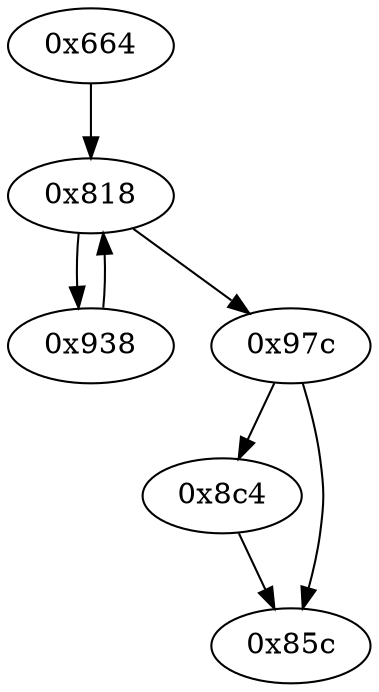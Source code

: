 strict digraph "" {
	graph ["edge"="{}",
		file="/Users/mark/Documents//论文//第二篇论文//2018-08-24交论文后的备份/2019/CFG/basic-algorithms/binarymult/1636_recovered.dot",
		"graph"="{u'file': u'/Users/mark/Documents//\u8bba\u6587//\u7b2c\u4e8c\u7bc7\u8bba\u6587//2018-08-24\u4ea4\u8bba\u6587\u540e\u7684\u5907\u4efd/\
2019/CFG/basic-algorithms/binarymult/1636_recovered.dot'}",
		"node"="{u'opcode': u''}"
	];
	"0x664"	 [opcode="[u'push', u'add', u'sub', u'stm', u'ldr', u'add', u'ldr', u'ldr', u'str', u'ldr', u'ldr', u'str', u'ldr', u'str', u'ldr', u'b']"];
	"0x818"	 [opcode="[u'str', u'str', u'str', u'str', u'ldr', u'ldr', u'orr', u'ldr', u'ldr', u'mov', u'b']"];
	"0x664" -> "0x818";
	"0x938"	 [opcode="[u'ldr', u'ldr', u'smull', u'asr', u'add', u'add', u'add', u'sub', u'str', u'ldr', u'b']"];
	"0x938" -> "0x818";
	"0x818" -> "0x938";
	"0x97c"	 [opcode="[u'ldr', u'cmp', u'mov', u'strb', u'ldr', u'b']"];
	"0x818" -> "0x97c";
	"0x8c4"	 [opcode="[u'ldr', u'add', u'str', u'ldr', u'ldr', u'str', u'ldr', u'b']"];
	"0x85c"	 [opcode="[u'ldr', u'sub', u'mov', u'b']"];
	"0x8c4" -> "0x85c";
	"0x97c" -> "0x8c4";
	"0x97c" -> "0x85c";
}
